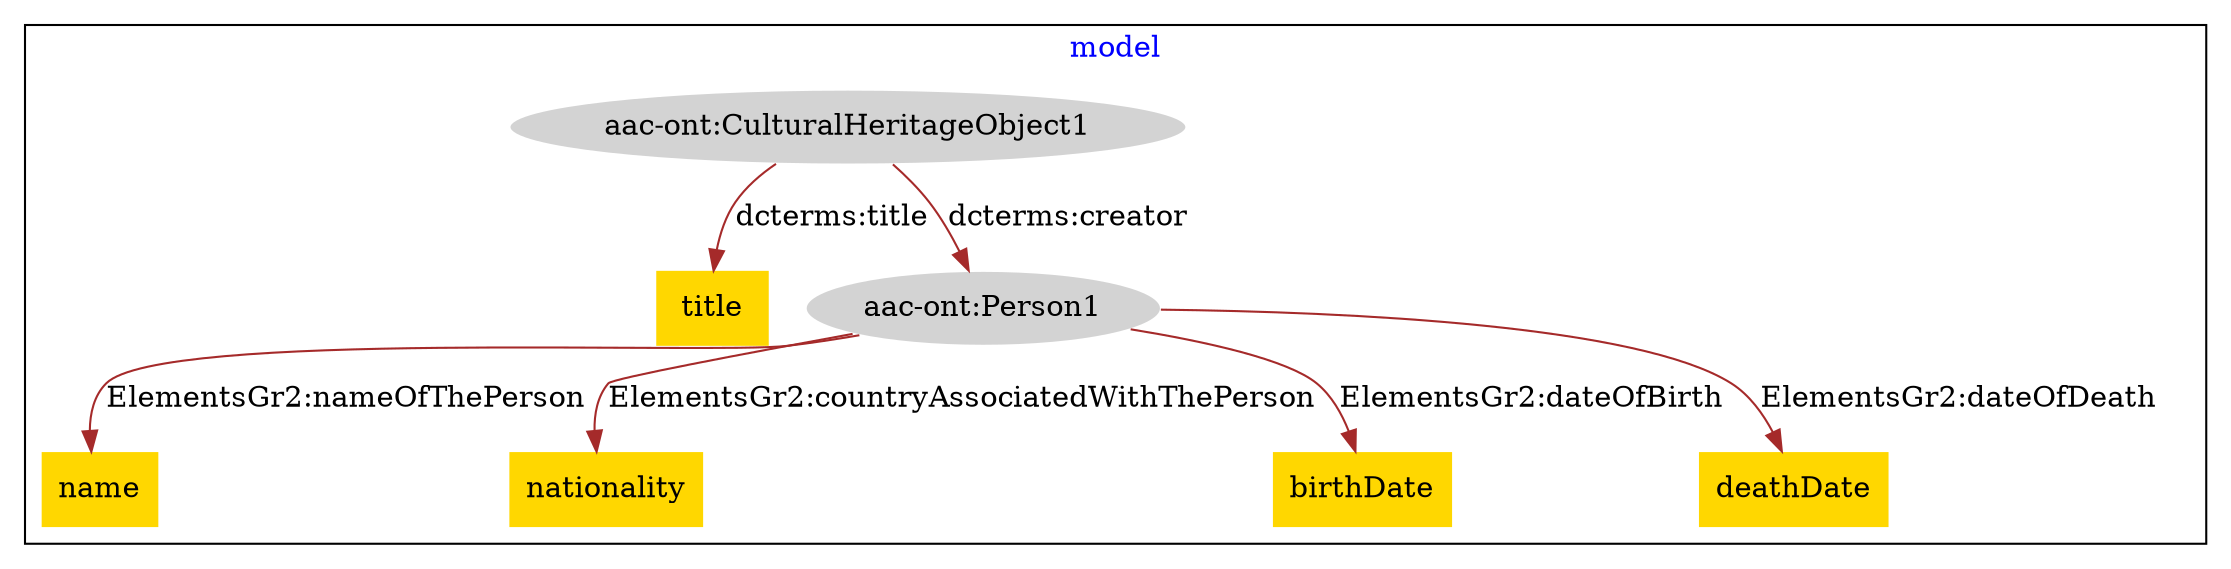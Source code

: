 digraph n0 {
fontcolor="blue"
remincross="true"
subgraph cluster {
label="model"
"aac-ont:CulturalHeritageObject1"[style="filled",color="white",fillcolor="lightgray",label="aac-ont:CulturalHeritageObject1"];
"title"[shape="plaintext",style="filled",fillcolor="gold",label="title"];
"aac-ont:Person1"[style="filled",color="white",fillcolor="lightgray",label="aac-ont:Person1"];
"name"[shape="plaintext",style="filled",fillcolor="gold",label="name"];
"nationality"[shape="plaintext",style="filled",fillcolor="gold",label="nationality"];
"birthDate"[shape="plaintext",style="filled",fillcolor="gold",label="birthDate"];
"deathDate"[shape="plaintext",style="filled",fillcolor="gold",label="deathDate"];
}
"aac-ont:CulturalHeritageObject1" -> "title"[color="brown",fontcolor="black",label="dcterms:title"];
"aac-ont:Person1" -> "name"[color="brown",fontcolor="black",label="ElementsGr2:nameOfThePerson"];
"aac-ont:Person1" -> "nationality"[color="brown",fontcolor="black",label="ElementsGr2:countryAssociatedWithThePerson"];
"aac-ont:Person1" -> "birthDate"[color="brown",fontcolor="black",label="ElementsGr2:dateOfBirth"];
"aac-ont:Person1" -> "deathDate"[color="brown",fontcolor="black",label="ElementsGr2:dateOfDeath"];
"aac-ont:CulturalHeritageObject1" -> "aac-ont:Person1"[color="brown",fontcolor="black",label="dcterms:creator"];
}
